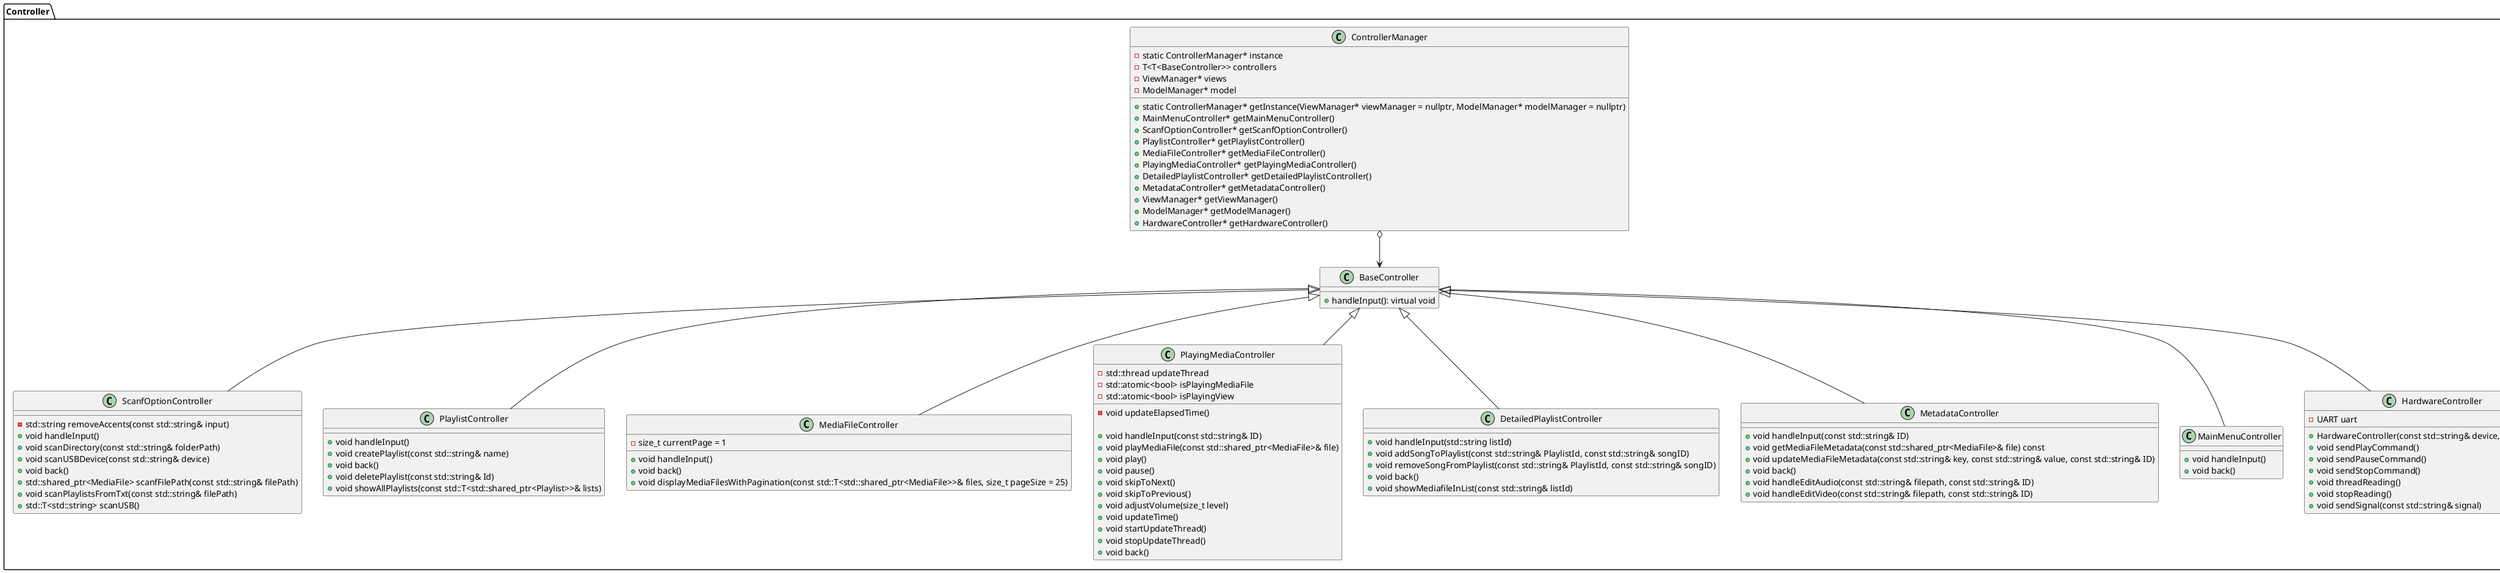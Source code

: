 @startuml Controller
package Controller {
    !define unique_ptr T
    !define vector T

    class BaseController {
        + handleInput(): virtual void
    }

    class ScanfOptionController {
        - std::string removeAccents(const std::string& input)
        + void handleInput()
        + void scanDirectory(const std::string& folderPath)
        + void scanUSBDevice(const std::string& device)
        + void back()
        + std::shared_ptr<MediaFile> scanfFilePath(const std::string& filePath)
        + void scanPlaylistsFromTxt(const std::string& filePath)
        + std::vector<std::string> scanUSB()
    }

    class PlaylistController {
        + void handleInput()
        + void createPlaylist(const std::string& name)
        + void back()
        + void deletePlaylist(const std::string& Id)
        + void showAllPlaylists(const std::vector<std::shared_ptr<Playlist>>& lists)
    }

    class MediaFileController {
        - size_t currentPage = 1
        + void handleInput()
        + void back()
        + void displayMediaFilesWithPagination(const std::vector<std::shared_ptr<MediaFile>>& files, size_t pageSize = 25)
    }

    class PlayingMediaController {
        - std::thread updateThread
        - std::atomic<bool> isPlayingMediaFile
        - std::atomic<bool> isPlayingView
        - void updateElapsedTime()

        + void handleInput(const std::string& ID)
        + void playMediaFile(const std::shared_ptr<MediaFile>& file)
        + void play()
        + void pause()
        + void skipToNext()
        + void skipToPrevious()
        + void adjustVolume(size_t level)
        + void updateTime()
        + void startUpdateThread()
        + void stopUpdateThread()
        + void back()
    }

    class DetailedPlaylistController {
        + void handleInput(std::string listId)
        + void addSongToPlaylist(const std::string& PlaylistId, const std::string& songID)
        + void removeSongFromPlaylist(const std::string& PlaylistId, const std::string& songID)
        + void back()
        + void showMediafileInList(const std::string& listId)
    }

    class MetadataController {
        + void handleInput(const std::string& ID)
        + void getMediaFileMetadata(const std::shared_ptr<MediaFile>& file) const
        + void updateMediaFileMetadata(const std::string& key, const std::string& value, const std::string& ID)
        + void back()
        + void handleEditAudio(const std::string& filepath, const std::string& ID)
        + void handleEditVideo(const std::string& filepath, const std::string& ID)
    }

    class ControllerManager {
        - static ControllerManager* instance
        - vector<unique_ptr<BaseController>> controllers
        - ViewManager* views
        - ModelManager* model

        + static ControllerManager* getInstance(ViewManager* viewManager = nullptr, ModelManager* modelManager = nullptr)
        + MainMenuController* getMainMenuController()
        + ScanfOptionController* getScanfOptionController()
        + PlaylistController* getPlaylistController()
        + MediaFileController* getMediaFileController()
        + PlayingMediaController* getPlayingMediaController()
        + DetailedPlaylistController* getDetailedPlaylistController()
        + MetadataController* getMetadataController()
        + ViewManager* getViewManager()
        + ModelManager* getModelManager()
        + HardwareController* getHardwareController()
    }

    class MainMenuController {
        + void handleInput()
        + void back()
    }

    class HardwareController {
        - UART uart
        + HardwareController(const std::string& device, int baudRate)
        + void sendPlayCommand()
        + void sendPauseCommand()
        + void sendStopCommand()
        + void threadReading()
        + void stopReading()
        + void sendSignal(const std::string& signal)
    }

    BaseController <|-- ScanfOptionController
    BaseController <|-- PlaylistController
    BaseController <|-- MediaFileController
    BaseController <|-- PlayingMediaController
    BaseController <|-- DetailedPlaylistController
    BaseController <|-- MetadataController
    BaseController <|-- HardwareController
    BaseController <|-- MainMenuController

    ControllerManager o--> BaseController
}
@enduml
